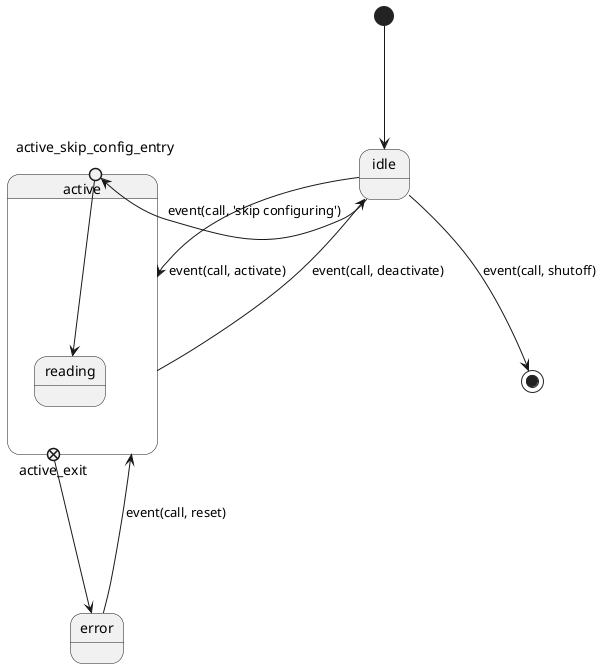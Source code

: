 @startuml

state idle
state active {
	state reading
	state active_skip_config_entry <<entryPoint>>
	state active_exit <<exitPoint>>
}
state error

[*]  --->  idle
active_skip_config_entry  --->  reading
idle  --->  active : event(call, activate)
idle  --->  active_skip_config_entry : event(call, 'skip configuring')
error  --->  active : event(call, reset)
active  --->  idle : event(call, deactivate)
idle  --->  [*] : event(call, shutoff)
active_exit  --->  error

@enduml
